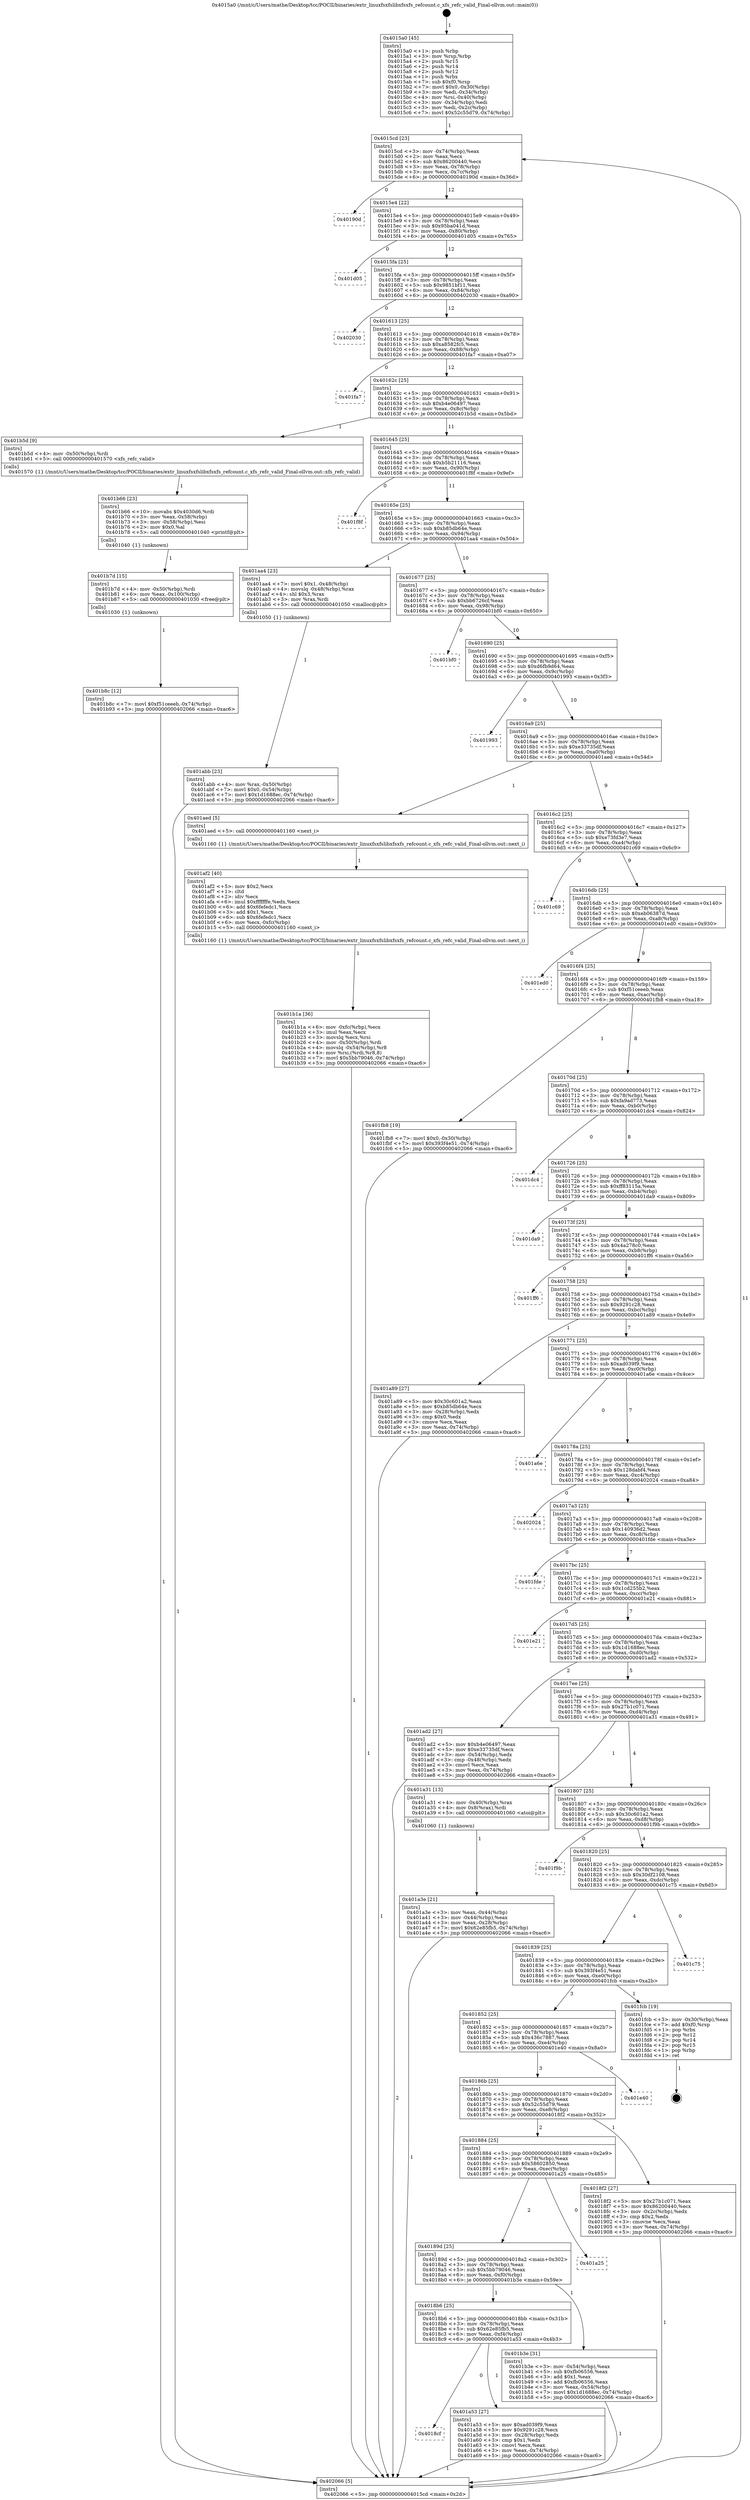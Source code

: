digraph "0x4015a0" {
  label = "0x4015a0 (/mnt/c/Users/mathe/Desktop/tcc/POCII/binaries/extr_linuxfsxfslibxfsxfs_refcount.c_xfs_refc_valid_Final-ollvm.out::main(0))"
  labelloc = "t"
  node[shape=record]

  Entry [label="",width=0.3,height=0.3,shape=circle,fillcolor=black,style=filled]
  "0x4015cd" [label="{
     0x4015cd [23]\l
     | [instrs]\l
     &nbsp;&nbsp;0x4015cd \<+3\>: mov -0x74(%rbp),%eax\l
     &nbsp;&nbsp;0x4015d0 \<+2\>: mov %eax,%ecx\l
     &nbsp;&nbsp;0x4015d2 \<+6\>: sub $0x86200440,%ecx\l
     &nbsp;&nbsp;0x4015d8 \<+3\>: mov %eax,-0x78(%rbp)\l
     &nbsp;&nbsp;0x4015db \<+3\>: mov %ecx,-0x7c(%rbp)\l
     &nbsp;&nbsp;0x4015de \<+6\>: je 000000000040190d \<main+0x36d\>\l
  }"]
  "0x40190d" [label="{
     0x40190d\l
  }", style=dashed]
  "0x4015e4" [label="{
     0x4015e4 [22]\l
     | [instrs]\l
     &nbsp;&nbsp;0x4015e4 \<+5\>: jmp 00000000004015e9 \<main+0x49\>\l
     &nbsp;&nbsp;0x4015e9 \<+3\>: mov -0x78(%rbp),%eax\l
     &nbsp;&nbsp;0x4015ec \<+5\>: sub $0x95ba041d,%eax\l
     &nbsp;&nbsp;0x4015f1 \<+3\>: mov %eax,-0x80(%rbp)\l
     &nbsp;&nbsp;0x4015f4 \<+6\>: je 0000000000401d05 \<main+0x765\>\l
  }"]
  Exit [label="",width=0.3,height=0.3,shape=circle,fillcolor=black,style=filled,peripheries=2]
  "0x401d05" [label="{
     0x401d05\l
  }", style=dashed]
  "0x4015fa" [label="{
     0x4015fa [25]\l
     | [instrs]\l
     &nbsp;&nbsp;0x4015fa \<+5\>: jmp 00000000004015ff \<main+0x5f\>\l
     &nbsp;&nbsp;0x4015ff \<+3\>: mov -0x78(%rbp),%eax\l
     &nbsp;&nbsp;0x401602 \<+5\>: sub $0x9851bf11,%eax\l
     &nbsp;&nbsp;0x401607 \<+6\>: mov %eax,-0x84(%rbp)\l
     &nbsp;&nbsp;0x40160d \<+6\>: je 0000000000402030 \<main+0xa90\>\l
  }"]
  "0x401b8c" [label="{
     0x401b8c [12]\l
     | [instrs]\l
     &nbsp;&nbsp;0x401b8c \<+7\>: movl $0xf51ceeeb,-0x74(%rbp)\l
     &nbsp;&nbsp;0x401b93 \<+5\>: jmp 0000000000402066 \<main+0xac6\>\l
  }"]
  "0x402030" [label="{
     0x402030\l
  }", style=dashed]
  "0x401613" [label="{
     0x401613 [25]\l
     | [instrs]\l
     &nbsp;&nbsp;0x401613 \<+5\>: jmp 0000000000401618 \<main+0x78\>\l
     &nbsp;&nbsp;0x401618 \<+3\>: mov -0x78(%rbp),%eax\l
     &nbsp;&nbsp;0x40161b \<+5\>: sub $0xa8582fc5,%eax\l
     &nbsp;&nbsp;0x401620 \<+6\>: mov %eax,-0x88(%rbp)\l
     &nbsp;&nbsp;0x401626 \<+6\>: je 0000000000401fa7 \<main+0xa07\>\l
  }"]
  "0x401b7d" [label="{
     0x401b7d [15]\l
     | [instrs]\l
     &nbsp;&nbsp;0x401b7d \<+4\>: mov -0x50(%rbp),%rdi\l
     &nbsp;&nbsp;0x401b81 \<+6\>: mov %eax,-0x100(%rbp)\l
     &nbsp;&nbsp;0x401b87 \<+5\>: call 0000000000401030 \<free@plt\>\l
     | [calls]\l
     &nbsp;&nbsp;0x401030 \{1\} (unknown)\l
  }"]
  "0x401fa7" [label="{
     0x401fa7\l
  }", style=dashed]
  "0x40162c" [label="{
     0x40162c [25]\l
     | [instrs]\l
     &nbsp;&nbsp;0x40162c \<+5\>: jmp 0000000000401631 \<main+0x91\>\l
     &nbsp;&nbsp;0x401631 \<+3\>: mov -0x78(%rbp),%eax\l
     &nbsp;&nbsp;0x401634 \<+5\>: sub $0xb4e06497,%eax\l
     &nbsp;&nbsp;0x401639 \<+6\>: mov %eax,-0x8c(%rbp)\l
     &nbsp;&nbsp;0x40163f \<+6\>: je 0000000000401b5d \<main+0x5bd\>\l
  }"]
  "0x401b66" [label="{
     0x401b66 [23]\l
     | [instrs]\l
     &nbsp;&nbsp;0x401b66 \<+10\>: movabs $0x4030d6,%rdi\l
     &nbsp;&nbsp;0x401b70 \<+3\>: mov %eax,-0x58(%rbp)\l
     &nbsp;&nbsp;0x401b73 \<+3\>: mov -0x58(%rbp),%esi\l
     &nbsp;&nbsp;0x401b76 \<+2\>: mov $0x0,%al\l
     &nbsp;&nbsp;0x401b78 \<+5\>: call 0000000000401040 \<printf@plt\>\l
     | [calls]\l
     &nbsp;&nbsp;0x401040 \{1\} (unknown)\l
  }"]
  "0x401b5d" [label="{
     0x401b5d [9]\l
     | [instrs]\l
     &nbsp;&nbsp;0x401b5d \<+4\>: mov -0x50(%rbp),%rdi\l
     &nbsp;&nbsp;0x401b61 \<+5\>: call 0000000000401570 \<xfs_refc_valid\>\l
     | [calls]\l
     &nbsp;&nbsp;0x401570 \{1\} (/mnt/c/Users/mathe/Desktop/tcc/POCII/binaries/extr_linuxfsxfslibxfsxfs_refcount.c_xfs_refc_valid_Final-ollvm.out::xfs_refc_valid)\l
  }"]
  "0x401645" [label="{
     0x401645 [25]\l
     | [instrs]\l
     &nbsp;&nbsp;0x401645 \<+5\>: jmp 000000000040164a \<main+0xaa\>\l
     &nbsp;&nbsp;0x40164a \<+3\>: mov -0x78(%rbp),%eax\l
     &nbsp;&nbsp;0x40164d \<+5\>: sub $0xb5b21116,%eax\l
     &nbsp;&nbsp;0x401652 \<+6\>: mov %eax,-0x90(%rbp)\l
     &nbsp;&nbsp;0x401658 \<+6\>: je 0000000000401f8f \<main+0x9ef\>\l
  }"]
  "0x401b1a" [label="{
     0x401b1a [36]\l
     | [instrs]\l
     &nbsp;&nbsp;0x401b1a \<+6\>: mov -0xfc(%rbp),%ecx\l
     &nbsp;&nbsp;0x401b20 \<+3\>: imul %eax,%ecx\l
     &nbsp;&nbsp;0x401b23 \<+3\>: movslq %ecx,%rsi\l
     &nbsp;&nbsp;0x401b26 \<+4\>: mov -0x50(%rbp),%rdi\l
     &nbsp;&nbsp;0x401b2a \<+4\>: movslq -0x54(%rbp),%r8\l
     &nbsp;&nbsp;0x401b2e \<+4\>: mov %rsi,(%rdi,%r8,8)\l
     &nbsp;&nbsp;0x401b32 \<+7\>: movl $0x5bb79046,-0x74(%rbp)\l
     &nbsp;&nbsp;0x401b39 \<+5\>: jmp 0000000000402066 \<main+0xac6\>\l
  }"]
  "0x401f8f" [label="{
     0x401f8f\l
  }", style=dashed]
  "0x40165e" [label="{
     0x40165e [25]\l
     | [instrs]\l
     &nbsp;&nbsp;0x40165e \<+5\>: jmp 0000000000401663 \<main+0xc3\>\l
     &nbsp;&nbsp;0x401663 \<+3\>: mov -0x78(%rbp),%eax\l
     &nbsp;&nbsp;0x401666 \<+5\>: sub $0xb85db64e,%eax\l
     &nbsp;&nbsp;0x40166b \<+6\>: mov %eax,-0x94(%rbp)\l
     &nbsp;&nbsp;0x401671 \<+6\>: je 0000000000401aa4 \<main+0x504\>\l
  }"]
  "0x401af2" [label="{
     0x401af2 [40]\l
     | [instrs]\l
     &nbsp;&nbsp;0x401af2 \<+5\>: mov $0x2,%ecx\l
     &nbsp;&nbsp;0x401af7 \<+1\>: cltd\l
     &nbsp;&nbsp;0x401af8 \<+2\>: idiv %ecx\l
     &nbsp;&nbsp;0x401afa \<+6\>: imul $0xfffffffe,%edx,%ecx\l
     &nbsp;&nbsp;0x401b00 \<+6\>: add $0x6fefedc1,%ecx\l
     &nbsp;&nbsp;0x401b06 \<+3\>: add $0x1,%ecx\l
     &nbsp;&nbsp;0x401b09 \<+6\>: sub $0x6fefedc1,%ecx\l
     &nbsp;&nbsp;0x401b0f \<+6\>: mov %ecx,-0xfc(%rbp)\l
     &nbsp;&nbsp;0x401b15 \<+5\>: call 0000000000401160 \<next_i\>\l
     | [calls]\l
     &nbsp;&nbsp;0x401160 \{1\} (/mnt/c/Users/mathe/Desktop/tcc/POCII/binaries/extr_linuxfsxfslibxfsxfs_refcount.c_xfs_refc_valid_Final-ollvm.out::next_i)\l
  }"]
  "0x401aa4" [label="{
     0x401aa4 [23]\l
     | [instrs]\l
     &nbsp;&nbsp;0x401aa4 \<+7\>: movl $0x1,-0x48(%rbp)\l
     &nbsp;&nbsp;0x401aab \<+4\>: movslq -0x48(%rbp),%rax\l
     &nbsp;&nbsp;0x401aaf \<+4\>: shl $0x3,%rax\l
     &nbsp;&nbsp;0x401ab3 \<+3\>: mov %rax,%rdi\l
     &nbsp;&nbsp;0x401ab6 \<+5\>: call 0000000000401050 \<malloc@plt\>\l
     | [calls]\l
     &nbsp;&nbsp;0x401050 \{1\} (unknown)\l
  }"]
  "0x401677" [label="{
     0x401677 [25]\l
     | [instrs]\l
     &nbsp;&nbsp;0x401677 \<+5\>: jmp 000000000040167c \<main+0xdc\>\l
     &nbsp;&nbsp;0x40167c \<+3\>: mov -0x78(%rbp),%eax\l
     &nbsp;&nbsp;0x40167f \<+5\>: sub $0xbb6726cf,%eax\l
     &nbsp;&nbsp;0x401684 \<+6\>: mov %eax,-0x98(%rbp)\l
     &nbsp;&nbsp;0x40168a \<+6\>: je 0000000000401bf0 \<main+0x650\>\l
  }"]
  "0x401abb" [label="{
     0x401abb [23]\l
     | [instrs]\l
     &nbsp;&nbsp;0x401abb \<+4\>: mov %rax,-0x50(%rbp)\l
     &nbsp;&nbsp;0x401abf \<+7\>: movl $0x0,-0x54(%rbp)\l
     &nbsp;&nbsp;0x401ac6 \<+7\>: movl $0x1d1688ec,-0x74(%rbp)\l
     &nbsp;&nbsp;0x401acd \<+5\>: jmp 0000000000402066 \<main+0xac6\>\l
  }"]
  "0x401bf0" [label="{
     0x401bf0\l
  }", style=dashed]
  "0x401690" [label="{
     0x401690 [25]\l
     | [instrs]\l
     &nbsp;&nbsp;0x401690 \<+5\>: jmp 0000000000401695 \<main+0xf5\>\l
     &nbsp;&nbsp;0x401695 \<+3\>: mov -0x78(%rbp),%eax\l
     &nbsp;&nbsp;0x401698 \<+5\>: sub $0xd6fb9d64,%eax\l
     &nbsp;&nbsp;0x40169d \<+6\>: mov %eax,-0x9c(%rbp)\l
     &nbsp;&nbsp;0x4016a3 \<+6\>: je 0000000000401993 \<main+0x3f3\>\l
  }"]
  "0x4018cf" [label="{
     0x4018cf\l
  }", style=dashed]
  "0x401993" [label="{
     0x401993\l
  }", style=dashed]
  "0x4016a9" [label="{
     0x4016a9 [25]\l
     | [instrs]\l
     &nbsp;&nbsp;0x4016a9 \<+5\>: jmp 00000000004016ae \<main+0x10e\>\l
     &nbsp;&nbsp;0x4016ae \<+3\>: mov -0x78(%rbp),%eax\l
     &nbsp;&nbsp;0x4016b1 \<+5\>: sub $0xe33735df,%eax\l
     &nbsp;&nbsp;0x4016b6 \<+6\>: mov %eax,-0xa0(%rbp)\l
     &nbsp;&nbsp;0x4016bc \<+6\>: je 0000000000401aed \<main+0x54d\>\l
  }"]
  "0x401a53" [label="{
     0x401a53 [27]\l
     | [instrs]\l
     &nbsp;&nbsp;0x401a53 \<+5\>: mov $0xad039f9,%eax\l
     &nbsp;&nbsp;0x401a58 \<+5\>: mov $0x9291c28,%ecx\l
     &nbsp;&nbsp;0x401a5d \<+3\>: mov -0x28(%rbp),%edx\l
     &nbsp;&nbsp;0x401a60 \<+3\>: cmp $0x1,%edx\l
     &nbsp;&nbsp;0x401a63 \<+3\>: cmovl %ecx,%eax\l
     &nbsp;&nbsp;0x401a66 \<+3\>: mov %eax,-0x74(%rbp)\l
     &nbsp;&nbsp;0x401a69 \<+5\>: jmp 0000000000402066 \<main+0xac6\>\l
  }"]
  "0x401aed" [label="{
     0x401aed [5]\l
     | [instrs]\l
     &nbsp;&nbsp;0x401aed \<+5\>: call 0000000000401160 \<next_i\>\l
     | [calls]\l
     &nbsp;&nbsp;0x401160 \{1\} (/mnt/c/Users/mathe/Desktop/tcc/POCII/binaries/extr_linuxfsxfslibxfsxfs_refcount.c_xfs_refc_valid_Final-ollvm.out::next_i)\l
  }"]
  "0x4016c2" [label="{
     0x4016c2 [25]\l
     | [instrs]\l
     &nbsp;&nbsp;0x4016c2 \<+5\>: jmp 00000000004016c7 \<main+0x127\>\l
     &nbsp;&nbsp;0x4016c7 \<+3\>: mov -0x78(%rbp),%eax\l
     &nbsp;&nbsp;0x4016ca \<+5\>: sub $0xe73fd3e7,%eax\l
     &nbsp;&nbsp;0x4016cf \<+6\>: mov %eax,-0xa4(%rbp)\l
     &nbsp;&nbsp;0x4016d5 \<+6\>: je 0000000000401c69 \<main+0x6c9\>\l
  }"]
  "0x4018b6" [label="{
     0x4018b6 [25]\l
     | [instrs]\l
     &nbsp;&nbsp;0x4018b6 \<+5\>: jmp 00000000004018bb \<main+0x31b\>\l
     &nbsp;&nbsp;0x4018bb \<+3\>: mov -0x78(%rbp),%eax\l
     &nbsp;&nbsp;0x4018be \<+5\>: sub $0x62e85fb5,%eax\l
     &nbsp;&nbsp;0x4018c3 \<+6\>: mov %eax,-0xf4(%rbp)\l
     &nbsp;&nbsp;0x4018c9 \<+6\>: je 0000000000401a53 \<main+0x4b3\>\l
  }"]
  "0x401c69" [label="{
     0x401c69\l
  }", style=dashed]
  "0x4016db" [label="{
     0x4016db [25]\l
     | [instrs]\l
     &nbsp;&nbsp;0x4016db \<+5\>: jmp 00000000004016e0 \<main+0x140\>\l
     &nbsp;&nbsp;0x4016e0 \<+3\>: mov -0x78(%rbp),%eax\l
     &nbsp;&nbsp;0x4016e3 \<+5\>: sub $0xeb06387d,%eax\l
     &nbsp;&nbsp;0x4016e8 \<+6\>: mov %eax,-0xa8(%rbp)\l
     &nbsp;&nbsp;0x4016ee \<+6\>: je 0000000000401ed0 \<main+0x930\>\l
  }"]
  "0x401b3e" [label="{
     0x401b3e [31]\l
     | [instrs]\l
     &nbsp;&nbsp;0x401b3e \<+3\>: mov -0x54(%rbp),%eax\l
     &nbsp;&nbsp;0x401b41 \<+5\>: sub $0xfb06556,%eax\l
     &nbsp;&nbsp;0x401b46 \<+3\>: add $0x1,%eax\l
     &nbsp;&nbsp;0x401b49 \<+5\>: add $0xfb06556,%eax\l
     &nbsp;&nbsp;0x401b4e \<+3\>: mov %eax,-0x54(%rbp)\l
     &nbsp;&nbsp;0x401b51 \<+7\>: movl $0x1d1688ec,-0x74(%rbp)\l
     &nbsp;&nbsp;0x401b58 \<+5\>: jmp 0000000000402066 \<main+0xac6\>\l
  }"]
  "0x401ed0" [label="{
     0x401ed0\l
  }", style=dashed]
  "0x4016f4" [label="{
     0x4016f4 [25]\l
     | [instrs]\l
     &nbsp;&nbsp;0x4016f4 \<+5\>: jmp 00000000004016f9 \<main+0x159\>\l
     &nbsp;&nbsp;0x4016f9 \<+3\>: mov -0x78(%rbp),%eax\l
     &nbsp;&nbsp;0x4016fc \<+5\>: sub $0xf51ceeeb,%eax\l
     &nbsp;&nbsp;0x401701 \<+6\>: mov %eax,-0xac(%rbp)\l
     &nbsp;&nbsp;0x401707 \<+6\>: je 0000000000401fb8 \<main+0xa18\>\l
  }"]
  "0x40189d" [label="{
     0x40189d [25]\l
     | [instrs]\l
     &nbsp;&nbsp;0x40189d \<+5\>: jmp 00000000004018a2 \<main+0x302\>\l
     &nbsp;&nbsp;0x4018a2 \<+3\>: mov -0x78(%rbp),%eax\l
     &nbsp;&nbsp;0x4018a5 \<+5\>: sub $0x5bb79046,%eax\l
     &nbsp;&nbsp;0x4018aa \<+6\>: mov %eax,-0xf0(%rbp)\l
     &nbsp;&nbsp;0x4018b0 \<+6\>: je 0000000000401b3e \<main+0x59e\>\l
  }"]
  "0x401fb8" [label="{
     0x401fb8 [19]\l
     | [instrs]\l
     &nbsp;&nbsp;0x401fb8 \<+7\>: movl $0x0,-0x30(%rbp)\l
     &nbsp;&nbsp;0x401fbf \<+7\>: movl $0x393f4e51,-0x74(%rbp)\l
     &nbsp;&nbsp;0x401fc6 \<+5\>: jmp 0000000000402066 \<main+0xac6\>\l
  }"]
  "0x40170d" [label="{
     0x40170d [25]\l
     | [instrs]\l
     &nbsp;&nbsp;0x40170d \<+5\>: jmp 0000000000401712 \<main+0x172\>\l
     &nbsp;&nbsp;0x401712 \<+3\>: mov -0x78(%rbp),%eax\l
     &nbsp;&nbsp;0x401715 \<+5\>: sub $0xfa9ad773,%eax\l
     &nbsp;&nbsp;0x40171a \<+6\>: mov %eax,-0xb0(%rbp)\l
     &nbsp;&nbsp;0x401720 \<+6\>: je 0000000000401dc4 \<main+0x824\>\l
  }"]
  "0x401a25" [label="{
     0x401a25\l
  }", style=dashed]
  "0x401dc4" [label="{
     0x401dc4\l
  }", style=dashed]
  "0x401726" [label="{
     0x401726 [25]\l
     | [instrs]\l
     &nbsp;&nbsp;0x401726 \<+5\>: jmp 000000000040172b \<main+0x18b\>\l
     &nbsp;&nbsp;0x40172b \<+3\>: mov -0x78(%rbp),%eax\l
     &nbsp;&nbsp;0x40172e \<+5\>: sub $0xff83115a,%eax\l
     &nbsp;&nbsp;0x401733 \<+6\>: mov %eax,-0xb4(%rbp)\l
     &nbsp;&nbsp;0x401739 \<+6\>: je 0000000000401da9 \<main+0x809\>\l
  }"]
  "0x401a3e" [label="{
     0x401a3e [21]\l
     | [instrs]\l
     &nbsp;&nbsp;0x401a3e \<+3\>: mov %eax,-0x44(%rbp)\l
     &nbsp;&nbsp;0x401a41 \<+3\>: mov -0x44(%rbp),%eax\l
     &nbsp;&nbsp;0x401a44 \<+3\>: mov %eax,-0x28(%rbp)\l
     &nbsp;&nbsp;0x401a47 \<+7\>: movl $0x62e85fb5,-0x74(%rbp)\l
     &nbsp;&nbsp;0x401a4e \<+5\>: jmp 0000000000402066 \<main+0xac6\>\l
  }"]
  "0x401da9" [label="{
     0x401da9\l
  }", style=dashed]
  "0x40173f" [label="{
     0x40173f [25]\l
     | [instrs]\l
     &nbsp;&nbsp;0x40173f \<+5\>: jmp 0000000000401744 \<main+0x1a4\>\l
     &nbsp;&nbsp;0x401744 \<+3\>: mov -0x78(%rbp),%eax\l
     &nbsp;&nbsp;0x401747 \<+5\>: sub $0x4a278c0,%eax\l
     &nbsp;&nbsp;0x40174c \<+6\>: mov %eax,-0xb8(%rbp)\l
     &nbsp;&nbsp;0x401752 \<+6\>: je 0000000000401ff6 \<main+0xa56\>\l
  }"]
  "0x4015a0" [label="{
     0x4015a0 [45]\l
     | [instrs]\l
     &nbsp;&nbsp;0x4015a0 \<+1\>: push %rbp\l
     &nbsp;&nbsp;0x4015a1 \<+3\>: mov %rsp,%rbp\l
     &nbsp;&nbsp;0x4015a4 \<+2\>: push %r15\l
     &nbsp;&nbsp;0x4015a6 \<+2\>: push %r14\l
     &nbsp;&nbsp;0x4015a8 \<+2\>: push %r12\l
     &nbsp;&nbsp;0x4015aa \<+1\>: push %rbx\l
     &nbsp;&nbsp;0x4015ab \<+7\>: sub $0xf0,%rsp\l
     &nbsp;&nbsp;0x4015b2 \<+7\>: movl $0x0,-0x30(%rbp)\l
     &nbsp;&nbsp;0x4015b9 \<+3\>: mov %edi,-0x34(%rbp)\l
     &nbsp;&nbsp;0x4015bc \<+4\>: mov %rsi,-0x40(%rbp)\l
     &nbsp;&nbsp;0x4015c0 \<+3\>: mov -0x34(%rbp),%edi\l
     &nbsp;&nbsp;0x4015c3 \<+3\>: mov %edi,-0x2c(%rbp)\l
     &nbsp;&nbsp;0x4015c6 \<+7\>: movl $0x52c55d79,-0x74(%rbp)\l
  }"]
  "0x401ff6" [label="{
     0x401ff6\l
  }", style=dashed]
  "0x401758" [label="{
     0x401758 [25]\l
     | [instrs]\l
     &nbsp;&nbsp;0x401758 \<+5\>: jmp 000000000040175d \<main+0x1bd\>\l
     &nbsp;&nbsp;0x40175d \<+3\>: mov -0x78(%rbp),%eax\l
     &nbsp;&nbsp;0x401760 \<+5\>: sub $0x9291c28,%eax\l
     &nbsp;&nbsp;0x401765 \<+6\>: mov %eax,-0xbc(%rbp)\l
     &nbsp;&nbsp;0x40176b \<+6\>: je 0000000000401a89 \<main+0x4e9\>\l
  }"]
  "0x402066" [label="{
     0x402066 [5]\l
     | [instrs]\l
     &nbsp;&nbsp;0x402066 \<+5\>: jmp 00000000004015cd \<main+0x2d\>\l
  }"]
  "0x401a89" [label="{
     0x401a89 [27]\l
     | [instrs]\l
     &nbsp;&nbsp;0x401a89 \<+5\>: mov $0x30c601a2,%eax\l
     &nbsp;&nbsp;0x401a8e \<+5\>: mov $0xb85db64e,%ecx\l
     &nbsp;&nbsp;0x401a93 \<+3\>: mov -0x28(%rbp),%edx\l
     &nbsp;&nbsp;0x401a96 \<+3\>: cmp $0x0,%edx\l
     &nbsp;&nbsp;0x401a99 \<+3\>: cmove %ecx,%eax\l
     &nbsp;&nbsp;0x401a9c \<+3\>: mov %eax,-0x74(%rbp)\l
     &nbsp;&nbsp;0x401a9f \<+5\>: jmp 0000000000402066 \<main+0xac6\>\l
  }"]
  "0x401771" [label="{
     0x401771 [25]\l
     | [instrs]\l
     &nbsp;&nbsp;0x401771 \<+5\>: jmp 0000000000401776 \<main+0x1d6\>\l
     &nbsp;&nbsp;0x401776 \<+3\>: mov -0x78(%rbp),%eax\l
     &nbsp;&nbsp;0x401779 \<+5\>: sub $0xad039f9,%eax\l
     &nbsp;&nbsp;0x40177e \<+6\>: mov %eax,-0xc0(%rbp)\l
     &nbsp;&nbsp;0x401784 \<+6\>: je 0000000000401a6e \<main+0x4ce\>\l
  }"]
  "0x401884" [label="{
     0x401884 [25]\l
     | [instrs]\l
     &nbsp;&nbsp;0x401884 \<+5\>: jmp 0000000000401889 \<main+0x2e9\>\l
     &nbsp;&nbsp;0x401889 \<+3\>: mov -0x78(%rbp),%eax\l
     &nbsp;&nbsp;0x40188c \<+5\>: sub $0x58602850,%eax\l
     &nbsp;&nbsp;0x401891 \<+6\>: mov %eax,-0xec(%rbp)\l
     &nbsp;&nbsp;0x401897 \<+6\>: je 0000000000401a25 \<main+0x485\>\l
  }"]
  "0x401a6e" [label="{
     0x401a6e\l
  }", style=dashed]
  "0x40178a" [label="{
     0x40178a [25]\l
     | [instrs]\l
     &nbsp;&nbsp;0x40178a \<+5\>: jmp 000000000040178f \<main+0x1ef\>\l
     &nbsp;&nbsp;0x40178f \<+3\>: mov -0x78(%rbp),%eax\l
     &nbsp;&nbsp;0x401792 \<+5\>: sub $0x128dabf4,%eax\l
     &nbsp;&nbsp;0x401797 \<+6\>: mov %eax,-0xc4(%rbp)\l
     &nbsp;&nbsp;0x40179d \<+6\>: je 0000000000402024 \<main+0xa84\>\l
  }"]
  "0x4018f2" [label="{
     0x4018f2 [27]\l
     | [instrs]\l
     &nbsp;&nbsp;0x4018f2 \<+5\>: mov $0x27b1c071,%eax\l
     &nbsp;&nbsp;0x4018f7 \<+5\>: mov $0x86200440,%ecx\l
     &nbsp;&nbsp;0x4018fc \<+3\>: mov -0x2c(%rbp),%edx\l
     &nbsp;&nbsp;0x4018ff \<+3\>: cmp $0x2,%edx\l
     &nbsp;&nbsp;0x401902 \<+3\>: cmovne %ecx,%eax\l
     &nbsp;&nbsp;0x401905 \<+3\>: mov %eax,-0x74(%rbp)\l
     &nbsp;&nbsp;0x401908 \<+5\>: jmp 0000000000402066 \<main+0xac6\>\l
  }"]
  "0x402024" [label="{
     0x402024\l
  }", style=dashed]
  "0x4017a3" [label="{
     0x4017a3 [25]\l
     | [instrs]\l
     &nbsp;&nbsp;0x4017a3 \<+5\>: jmp 00000000004017a8 \<main+0x208\>\l
     &nbsp;&nbsp;0x4017a8 \<+3\>: mov -0x78(%rbp),%eax\l
     &nbsp;&nbsp;0x4017ab \<+5\>: sub $0x140936d2,%eax\l
     &nbsp;&nbsp;0x4017b0 \<+6\>: mov %eax,-0xc8(%rbp)\l
     &nbsp;&nbsp;0x4017b6 \<+6\>: je 0000000000401fde \<main+0xa3e\>\l
  }"]
  "0x40186b" [label="{
     0x40186b [25]\l
     | [instrs]\l
     &nbsp;&nbsp;0x40186b \<+5\>: jmp 0000000000401870 \<main+0x2d0\>\l
     &nbsp;&nbsp;0x401870 \<+3\>: mov -0x78(%rbp),%eax\l
     &nbsp;&nbsp;0x401873 \<+5\>: sub $0x52c55d79,%eax\l
     &nbsp;&nbsp;0x401878 \<+6\>: mov %eax,-0xe8(%rbp)\l
     &nbsp;&nbsp;0x40187e \<+6\>: je 00000000004018f2 \<main+0x352\>\l
  }"]
  "0x401fde" [label="{
     0x401fde\l
  }", style=dashed]
  "0x4017bc" [label="{
     0x4017bc [25]\l
     | [instrs]\l
     &nbsp;&nbsp;0x4017bc \<+5\>: jmp 00000000004017c1 \<main+0x221\>\l
     &nbsp;&nbsp;0x4017c1 \<+3\>: mov -0x78(%rbp),%eax\l
     &nbsp;&nbsp;0x4017c4 \<+5\>: sub $0x1cd255b2,%eax\l
     &nbsp;&nbsp;0x4017c9 \<+6\>: mov %eax,-0xcc(%rbp)\l
     &nbsp;&nbsp;0x4017cf \<+6\>: je 0000000000401e21 \<main+0x881\>\l
  }"]
  "0x401e40" [label="{
     0x401e40\l
  }", style=dashed]
  "0x401e21" [label="{
     0x401e21\l
  }", style=dashed]
  "0x4017d5" [label="{
     0x4017d5 [25]\l
     | [instrs]\l
     &nbsp;&nbsp;0x4017d5 \<+5\>: jmp 00000000004017da \<main+0x23a\>\l
     &nbsp;&nbsp;0x4017da \<+3\>: mov -0x78(%rbp),%eax\l
     &nbsp;&nbsp;0x4017dd \<+5\>: sub $0x1d1688ec,%eax\l
     &nbsp;&nbsp;0x4017e2 \<+6\>: mov %eax,-0xd0(%rbp)\l
     &nbsp;&nbsp;0x4017e8 \<+6\>: je 0000000000401ad2 \<main+0x532\>\l
  }"]
  "0x401852" [label="{
     0x401852 [25]\l
     | [instrs]\l
     &nbsp;&nbsp;0x401852 \<+5\>: jmp 0000000000401857 \<main+0x2b7\>\l
     &nbsp;&nbsp;0x401857 \<+3\>: mov -0x78(%rbp),%eax\l
     &nbsp;&nbsp;0x40185a \<+5\>: sub $0x436c7887,%eax\l
     &nbsp;&nbsp;0x40185f \<+6\>: mov %eax,-0xe4(%rbp)\l
     &nbsp;&nbsp;0x401865 \<+6\>: je 0000000000401e40 \<main+0x8a0\>\l
  }"]
  "0x401ad2" [label="{
     0x401ad2 [27]\l
     | [instrs]\l
     &nbsp;&nbsp;0x401ad2 \<+5\>: mov $0xb4e06497,%eax\l
     &nbsp;&nbsp;0x401ad7 \<+5\>: mov $0xe33735df,%ecx\l
     &nbsp;&nbsp;0x401adc \<+3\>: mov -0x54(%rbp),%edx\l
     &nbsp;&nbsp;0x401adf \<+3\>: cmp -0x48(%rbp),%edx\l
     &nbsp;&nbsp;0x401ae2 \<+3\>: cmovl %ecx,%eax\l
     &nbsp;&nbsp;0x401ae5 \<+3\>: mov %eax,-0x74(%rbp)\l
     &nbsp;&nbsp;0x401ae8 \<+5\>: jmp 0000000000402066 \<main+0xac6\>\l
  }"]
  "0x4017ee" [label="{
     0x4017ee [25]\l
     | [instrs]\l
     &nbsp;&nbsp;0x4017ee \<+5\>: jmp 00000000004017f3 \<main+0x253\>\l
     &nbsp;&nbsp;0x4017f3 \<+3\>: mov -0x78(%rbp),%eax\l
     &nbsp;&nbsp;0x4017f6 \<+5\>: sub $0x27b1c071,%eax\l
     &nbsp;&nbsp;0x4017fb \<+6\>: mov %eax,-0xd4(%rbp)\l
     &nbsp;&nbsp;0x401801 \<+6\>: je 0000000000401a31 \<main+0x491\>\l
  }"]
  "0x401fcb" [label="{
     0x401fcb [19]\l
     | [instrs]\l
     &nbsp;&nbsp;0x401fcb \<+3\>: mov -0x30(%rbp),%eax\l
     &nbsp;&nbsp;0x401fce \<+7\>: add $0xf0,%rsp\l
     &nbsp;&nbsp;0x401fd5 \<+1\>: pop %rbx\l
     &nbsp;&nbsp;0x401fd6 \<+2\>: pop %r12\l
     &nbsp;&nbsp;0x401fd8 \<+2\>: pop %r14\l
     &nbsp;&nbsp;0x401fda \<+2\>: pop %r15\l
     &nbsp;&nbsp;0x401fdc \<+1\>: pop %rbp\l
     &nbsp;&nbsp;0x401fdd \<+1\>: ret\l
  }"]
  "0x401a31" [label="{
     0x401a31 [13]\l
     | [instrs]\l
     &nbsp;&nbsp;0x401a31 \<+4\>: mov -0x40(%rbp),%rax\l
     &nbsp;&nbsp;0x401a35 \<+4\>: mov 0x8(%rax),%rdi\l
     &nbsp;&nbsp;0x401a39 \<+5\>: call 0000000000401060 \<atoi@plt\>\l
     | [calls]\l
     &nbsp;&nbsp;0x401060 \{1\} (unknown)\l
  }"]
  "0x401807" [label="{
     0x401807 [25]\l
     | [instrs]\l
     &nbsp;&nbsp;0x401807 \<+5\>: jmp 000000000040180c \<main+0x26c\>\l
     &nbsp;&nbsp;0x40180c \<+3\>: mov -0x78(%rbp),%eax\l
     &nbsp;&nbsp;0x40180f \<+5\>: sub $0x30c601a2,%eax\l
     &nbsp;&nbsp;0x401814 \<+6\>: mov %eax,-0xd8(%rbp)\l
     &nbsp;&nbsp;0x40181a \<+6\>: je 0000000000401f9b \<main+0x9fb\>\l
  }"]
  "0x401839" [label="{
     0x401839 [25]\l
     | [instrs]\l
     &nbsp;&nbsp;0x401839 \<+5\>: jmp 000000000040183e \<main+0x29e\>\l
     &nbsp;&nbsp;0x40183e \<+3\>: mov -0x78(%rbp),%eax\l
     &nbsp;&nbsp;0x401841 \<+5\>: sub $0x393f4e51,%eax\l
     &nbsp;&nbsp;0x401846 \<+6\>: mov %eax,-0xe0(%rbp)\l
     &nbsp;&nbsp;0x40184c \<+6\>: je 0000000000401fcb \<main+0xa2b\>\l
  }"]
  "0x401f9b" [label="{
     0x401f9b\l
  }", style=dashed]
  "0x401820" [label="{
     0x401820 [25]\l
     | [instrs]\l
     &nbsp;&nbsp;0x401820 \<+5\>: jmp 0000000000401825 \<main+0x285\>\l
     &nbsp;&nbsp;0x401825 \<+3\>: mov -0x78(%rbp),%eax\l
     &nbsp;&nbsp;0x401828 \<+5\>: sub $0x30df2108,%eax\l
     &nbsp;&nbsp;0x40182d \<+6\>: mov %eax,-0xdc(%rbp)\l
     &nbsp;&nbsp;0x401833 \<+6\>: je 0000000000401c75 \<main+0x6d5\>\l
  }"]
  "0x401c75" [label="{
     0x401c75\l
  }", style=dashed]
  Entry -> "0x4015a0" [label=" 1"]
  "0x4015cd" -> "0x40190d" [label=" 0"]
  "0x4015cd" -> "0x4015e4" [label=" 12"]
  "0x401fcb" -> Exit [label=" 1"]
  "0x4015e4" -> "0x401d05" [label=" 0"]
  "0x4015e4" -> "0x4015fa" [label=" 12"]
  "0x401fb8" -> "0x402066" [label=" 1"]
  "0x4015fa" -> "0x402030" [label=" 0"]
  "0x4015fa" -> "0x401613" [label=" 12"]
  "0x401b8c" -> "0x402066" [label=" 1"]
  "0x401613" -> "0x401fa7" [label=" 0"]
  "0x401613" -> "0x40162c" [label=" 12"]
  "0x401b7d" -> "0x401b8c" [label=" 1"]
  "0x40162c" -> "0x401b5d" [label=" 1"]
  "0x40162c" -> "0x401645" [label=" 11"]
  "0x401b66" -> "0x401b7d" [label=" 1"]
  "0x401645" -> "0x401f8f" [label=" 0"]
  "0x401645" -> "0x40165e" [label=" 11"]
  "0x401b5d" -> "0x401b66" [label=" 1"]
  "0x40165e" -> "0x401aa4" [label=" 1"]
  "0x40165e" -> "0x401677" [label=" 10"]
  "0x401b3e" -> "0x402066" [label=" 1"]
  "0x401677" -> "0x401bf0" [label=" 0"]
  "0x401677" -> "0x401690" [label=" 10"]
  "0x401b1a" -> "0x402066" [label=" 1"]
  "0x401690" -> "0x401993" [label=" 0"]
  "0x401690" -> "0x4016a9" [label=" 10"]
  "0x401af2" -> "0x401b1a" [label=" 1"]
  "0x4016a9" -> "0x401aed" [label=" 1"]
  "0x4016a9" -> "0x4016c2" [label=" 9"]
  "0x401aed" -> "0x401af2" [label=" 1"]
  "0x4016c2" -> "0x401c69" [label=" 0"]
  "0x4016c2" -> "0x4016db" [label=" 9"]
  "0x401abb" -> "0x402066" [label=" 1"]
  "0x4016db" -> "0x401ed0" [label=" 0"]
  "0x4016db" -> "0x4016f4" [label=" 9"]
  "0x401aa4" -> "0x401abb" [label=" 1"]
  "0x4016f4" -> "0x401fb8" [label=" 1"]
  "0x4016f4" -> "0x40170d" [label=" 8"]
  "0x401a53" -> "0x402066" [label=" 1"]
  "0x40170d" -> "0x401dc4" [label=" 0"]
  "0x40170d" -> "0x401726" [label=" 8"]
  "0x4018b6" -> "0x4018cf" [label=" 0"]
  "0x401726" -> "0x401da9" [label=" 0"]
  "0x401726" -> "0x40173f" [label=" 8"]
  "0x401ad2" -> "0x402066" [label=" 2"]
  "0x40173f" -> "0x401ff6" [label=" 0"]
  "0x40173f" -> "0x401758" [label=" 8"]
  "0x40189d" -> "0x4018b6" [label=" 1"]
  "0x401758" -> "0x401a89" [label=" 1"]
  "0x401758" -> "0x401771" [label=" 7"]
  "0x40189d" -> "0x401b3e" [label=" 1"]
  "0x401771" -> "0x401a6e" [label=" 0"]
  "0x401771" -> "0x40178a" [label=" 7"]
  "0x401a89" -> "0x402066" [label=" 1"]
  "0x40178a" -> "0x402024" [label=" 0"]
  "0x40178a" -> "0x4017a3" [label=" 7"]
  "0x401884" -> "0x40189d" [label=" 2"]
  "0x4017a3" -> "0x401fde" [label=" 0"]
  "0x4017a3" -> "0x4017bc" [label=" 7"]
  "0x4018b6" -> "0x401a53" [label=" 1"]
  "0x4017bc" -> "0x401e21" [label=" 0"]
  "0x4017bc" -> "0x4017d5" [label=" 7"]
  "0x401a3e" -> "0x402066" [label=" 1"]
  "0x4017d5" -> "0x401ad2" [label=" 2"]
  "0x4017d5" -> "0x4017ee" [label=" 5"]
  "0x402066" -> "0x4015cd" [label=" 11"]
  "0x4017ee" -> "0x401a31" [label=" 1"]
  "0x4017ee" -> "0x401807" [label=" 4"]
  "0x4015a0" -> "0x4015cd" [label=" 1"]
  "0x401807" -> "0x401f9b" [label=" 0"]
  "0x401807" -> "0x401820" [label=" 4"]
  "0x40186b" -> "0x401884" [label=" 2"]
  "0x401820" -> "0x401c75" [label=" 0"]
  "0x401820" -> "0x401839" [label=" 4"]
  "0x4018f2" -> "0x402066" [label=" 1"]
  "0x401839" -> "0x401fcb" [label=" 1"]
  "0x401839" -> "0x401852" [label=" 3"]
  "0x401a31" -> "0x401a3e" [label=" 1"]
  "0x401852" -> "0x401e40" [label=" 0"]
  "0x401852" -> "0x40186b" [label=" 3"]
  "0x401884" -> "0x401a25" [label=" 0"]
  "0x40186b" -> "0x4018f2" [label=" 1"]
}
